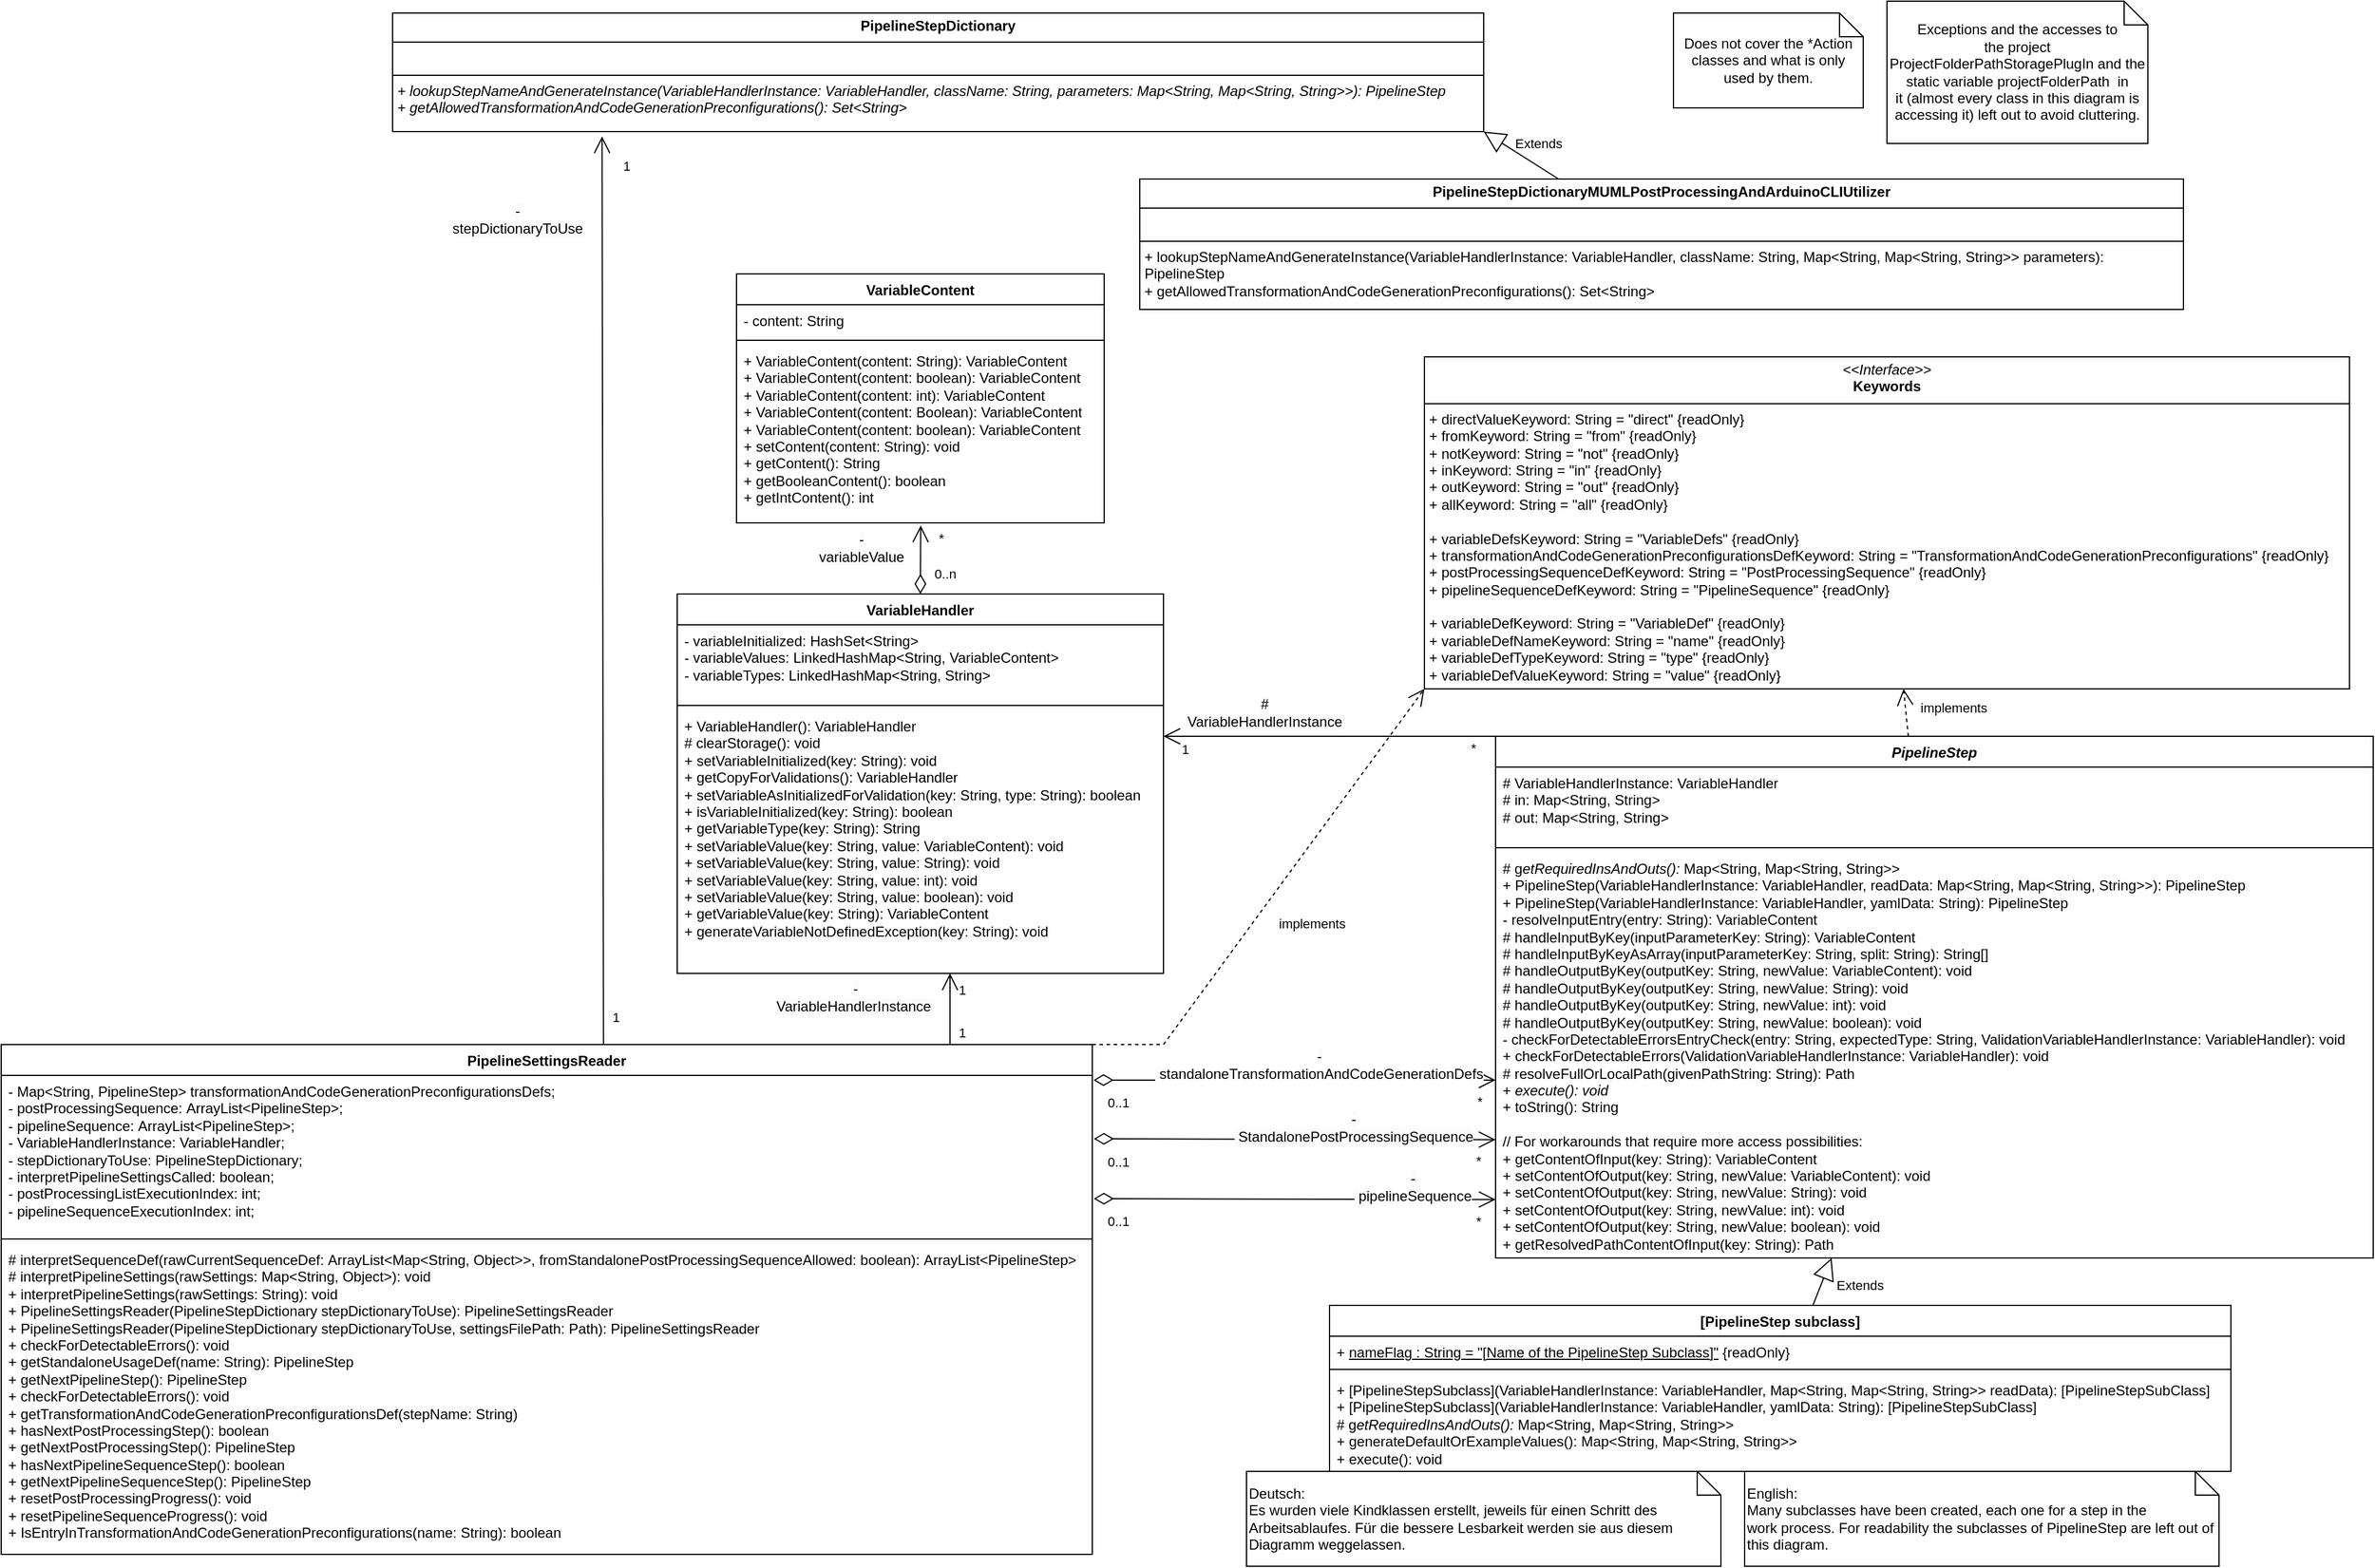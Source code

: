<mxfile version="24.2.5" type="device">
  <diagram name="Page-1" id="c4acf3e9-155e-7222-9cf6-157b1a14988f">
    <mxGraphModel dx="3002" dy="1874" grid="1" gridSize="10" guides="1" tooltips="1" connect="1" arrows="1" fold="1" page="1" pageScale="1" pageWidth="850" pageHeight="1100" background="none" math="0" shadow="0">
      <root>
        <mxCell id="0" />
        <mxCell id="1" parent="0" />
        <mxCell id="fb7qDsoBfBqJsrEPXAHY-100" value="Does not cover the *Action classes and what is only used by them." style="shape=note;size=20;whiteSpace=wrap;html=1;" parent="1" vertex="1">
          <mxGeometry x="550" y="-610" width="160" height="80" as="geometry" />
        </mxCell>
        <mxCell id="ZR7kzj_-uZc7aep37ibn-1" value="Exceptions and the accesses&amp;nbsp;&lt;span style=&quot;background-color: initial;&quot;&gt;to&lt;/span&gt;&lt;div&gt;&lt;span style=&quot;background-color: initial;&quot;&gt;the project&lt;/span&gt;&lt;div&gt;ProjectFolderPathStoragePlugIn and the static variable projectFolderPath&amp;nbsp; in it&amp;nbsp;&lt;span style=&quot;background-color: initial;&quot;&gt;(almost every class in this diagram is accessing it)&lt;/span&gt;&lt;span style=&quot;background-color: initial;&quot;&gt;&amp;nbsp;left out&amp;nbsp;&lt;/span&gt;&lt;span style=&quot;background-color: initial;&quot;&gt;to avoid cluttering.&lt;/span&gt;&lt;/div&gt;&lt;/div&gt;" style="shape=note;size=20;whiteSpace=wrap;html=1;" parent="1" vertex="1">
          <mxGeometry x="730" y="-620" width="220" height="120" as="geometry" />
        </mxCell>
        <mxCell id="uLxtDjWklTKI-q3hw-Dd-1" value="&lt;p style=&quot;margin:0px;margin-top:4px;text-align:center;&quot;&gt;&lt;i&gt;&amp;lt;&amp;lt;Interface&amp;gt;&amp;gt;&lt;/i&gt;&lt;br&gt;&lt;b&gt;Keywords&lt;/b&gt;&lt;br&gt;&lt;/p&gt;&lt;hr size=&quot;1&quot; style=&quot;border-style:solid;&quot;&gt;&lt;p style=&quot;margin:0px;margin-left:4px;&quot;&gt;&lt;span style=&quot;background-color: initial;&quot;&gt;+&amp;nbsp;&lt;/span&gt;&lt;span style=&quot;background-color: initial;&quot;&gt;directValueKeyword: String = &quot;direct&quot; {readOnly}&lt;/span&gt;&lt;/p&gt;&lt;p style=&quot;margin:0px;margin-left:4px;&quot;&gt;&lt;span style=&quot;background-color: initial;&quot;&gt;+ fromKeyword&lt;/span&gt;&lt;span style=&quot;background-color: initial;&quot;&gt;: String&lt;/span&gt;&lt;span style=&quot;background-color: initial;&quot;&gt;&amp;nbsp;= &quot;from&quot;&lt;/span&gt;&lt;span style=&quot;background-color: initial;&quot;&gt;&amp;nbsp;&lt;/span&gt;&lt;span style=&quot;background-color: initial;&quot;&gt;{readOnly}&lt;/span&gt;&lt;/p&gt;&lt;p style=&quot;margin:0px;margin-left:4px;&quot;&gt;&lt;span style=&quot;background-color: initial;&quot;&gt;+&amp;nbsp;&lt;/span&gt;&lt;span style=&quot;white-space: normal;&quot;&gt;notKeyword&lt;/span&gt;&lt;span style=&quot;background-color: initial;&quot;&gt;: String&lt;/span&gt;&lt;span style=&quot;background-color: initial;&quot;&gt;&amp;nbsp;= &quot;not&quot;&lt;/span&gt;&lt;span style=&quot;background-color: initial;&quot;&gt;&amp;nbsp;&lt;/span&gt;&lt;span style=&quot;background-color: initial;&quot;&gt;{readOnly}&lt;/span&gt;&lt;/p&gt;&lt;p style=&quot;margin:0px;margin-left:4px;&quot;&gt;&lt;span style=&quot;background-color: initial;&quot;&gt;+&lt;/span&gt;&lt;span style=&quot;background-color: initial;&quot;&gt;&amp;nbsp;&lt;/span&gt;&lt;span style=&quot;white-space: normal;&quot;&gt;inKeyword&lt;/span&gt;&lt;span style=&quot;background-color: initial;&quot;&gt;: String&lt;/span&gt;&lt;span style=&quot;background-color: initial;&quot;&gt;&amp;nbsp;= &quot;in&quot;&lt;/span&gt;&lt;span style=&quot;background-color: initial;&quot;&gt;&amp;nbsp;&lt;/span&gt;&lt;span style=&quot;background-color: initial;&quot;&gt;{readOnly}&lt;/span&gt;&lt;/p&gt;&lt;p style=&quot;margin:0px;margin-left:4px;&quot;&gt;&lt;span style=&quot;background-color: initial;&quot;&gt;+&lt;/span&gt;&lt;span style=&quot;background-color: initial;&quot;&gt;&amp;nbsp;&lt;/span&gt;&lt;span style=&quot;white-space: normal;&quot;&gt;outKeyword&lt;/span&gt;&lt;span style=&quot;background-color: initial;&quot;&gt;: String&lt;/span&gt;&lt;span style=&quot;background-color: initial;&quot;&gt;&amp;nbsp;= &quot;out&quot;&lt;/span&gt;&lt;span style=&quot;background-color: initial;&quot;&gt;&amp;nbsp;&lt;/span&gt;&lt;span style=&quot;background-color: initial;&quot;&gt;{readOnly}&lt;/span&gt;&lt;/p&gt;&lt;p style=&quot;margin:0px;margin-left:4px;&quot;&gt;&lt;span style=&quot;background-color: initial;&quot;&gt;+&lt;/span&gt;&lt;span style=&quot;background-color: initial;&quot;&gt;&amp;nbsp;all&lt;/span&gt;&lt;span style=&quot;background-color: initial;&quot;&gt;Keyword&lt;/span&gt;&lt;span style=&quot;background-color: initial;&quot;&gt;: String&lt;/span&gt;&lt;span style=&quot;background-color: initial;&quot;&gt;&amp;nbsp;= &quot;all&quot;&lt;/span&gt;&lt;span style=&quot;background-color: initial;&quot;&gt;&amp;nbsp;&lt;/span&gt;&lt;span style=&quot;background-color: initial;&quot;&gt;{readOnly}&lt;/span&gt;&lt;/p&gt;&lt;p style=&quot;margin:0px;margin-left:4px;&quot;&gt;&lt;span style=&quot;background-color: initial;&quot;&gt;&lt;br&gt;&lt;/span&gt;&lt;/p&gt;&lt;p style=&quot;margin:0px;margin-left:4px;&quot;&gt;&lt;span style=&quot;background-color: initial;&quot;&gt;+&lt;/span&gt;&lt;span style=&quot;background-color: initial;&quot;&gt;&amp;nbsp;&lt;/span&gt;&lt;span style=&quot;white-space: normal;&quot;&gt;variableDefsKeyword&lt;/span&gt;&lt;span style=&quot;background-color: initial;&quot;&gt;: String&lt;/span&gt;&lt;span style=&quot;background-color: initial;&quot;&gt;&amp;nbsp;= &quot;VariableDefs&quot;&lt;/span&gt;&lt;span style=&quot;background-color: initial;&quot;&gt;&amp;nbsp;&lt;/span&gt;&lt;span style=&quot;background-color: initial;&quot;&gt;{readOnly}&lt;/span&gt;&lt;/p&gt;&lt;p style=&quot;margin:0px;margin-left:4px;&quot;&gt;&lt;span style=&quot;background-color: initial;&quot;&gt;+&lt;/span&gt;&lt;span style=&quot;background-color: initial;&quot;&gt;&amp;nbsp;&lt;/span&gt;&lt;span style=&quot;background-color: initial;&quot;&gt;transformationAndCodeGenerationPreconfigurationsDefKeyword: String = &quot;TransformationAndCodeGenerationPreconfigurations&quot;&amp;nbsp;&lt;/span&gt;&lt;span style=&quot;background-color: initial;&quot;&gt;{readOnly}&lt;/span&gt;&lt;/p&gt;&lt;p style=&quot;margin:0px;margin-left:4px;&quot;&gt;&lt;span style=&quot;background-color: initial;&quot;&gt;+&amp;nbsp;&lt;/span&gt;&lt;span style=&quot;background-color: initial;&quot;&gt;postProcessingSequenceDefKeyword&lt;/span&gt;&lt;span style=&quot;background-color: initial;&quot;&gt;: String&lt;/span&gt;&lt;span style=&quot;background-color: initial;&quot;&gt;&amp;nbsp;= &quot;PostProcessingSequence&quot; {readOnly}&lt;/span&gt;&lt;/p&gt;&lt;p style=&quot;margin:0px;margin-left:4px;&quot;&gt;&lt;span style=&quot;background-color: initial;&quot;&gt;+&lt;/span&gt;&lt;span style=&quot;background-color: initial;&quot;&gt;&amp;nbsp;&lt;/span&gt;&lt;span style=&quot;white-space: normal;&quot;&gt;pipelineSequenceDefKeyword&lt;/span&gt;&lt;span style=&quot;background-color: initial;&quot;&gt;: String&lt;/span&gt;&lt;span style=&quot;background-color: initial;&quot;&gt;&amp;nbsp;= &quot;PipelineSequence&quot;&lt;/span&gt;&lt;span style=&quot;background-color: initial;&quot;&gt;&amp;nbsp;&lt;/span&gt;&lt;span style=&quot;background-color: initial;&quot;&gt;{readOnly}&lt;/span&gt;&lt;/p&gt;&lt;p style=&quot;margin:0px;margin-left:4px;&quot;&gt;&lt;span style=&quot;background-color: initial;&quot;&gt;&lt;br&gt;&lt;/span&gt;&lt;/p&gt;&lt;p style=&quot;margin:0px;margin-left:4px;&quot;&gt;&lt;span style=&quot;background-color: initial;&quot;&gt;+&lt;/span&gt;&lt;span style=&quot;background-color: initial;&quot;&gt;&amp;nbsp;&lt;/span&gt;variableDefKeyword&lt;span style=&quot;background-color: initial;&quot;&gt;: String&lt;/span&gt;&lt;span style=&quot;background-color: initial;&quot;&gt;&amp;nbsp;= &quot;VariableDef&quot;&lt;/span&gt;&lt;span style=&quot;background-color: initial;&quot;&gt;&amp;nbsp;&lt;/span&gt;&lt;span style=&quot;background-color: initial;&quot;&gt;{readOnly}&lt;/span&gt;&lt;/p&gt;&lt;p style=&quot;margin:0px;margin-left:4px;&quot;&gt;&lt;span style=&quot;background-color: initial;&quot;&gt;+&lt;/span&gt;&lt;span style=&quot;background-color: initial;&quot;&gt;&amp;nbsp;&lt;/span&gt;&lt;span style=&quot;white-space: normal;&quot;&gt;variableDefNameKeyword&lt;/span&gt;&lt;span style=&quot;background-color: initial;&quot;&gt;: String&lt;/span&gt;&lt;span style=&quot;background-color: initial;&quot;&gt;&amp;nbsp;= &quot;name&quot;&lt;/span&gt;&lt;span style=&quot;background-color: initial;&quot;&gt;&amp;nbsp;&lt;/span&gt;&lt;span style=&quot;background-color: initial;&quot;&gt;{readOnly}&lt;/span&gt;&lt;/p&gt;&lt;p style=&quot;margin:0px;margin-left:4px;&quot;&gt;&lt;span style=&quot;background-color: initial;&quot;&gt;+&lt;/span&gt;&lt;span style=&quot;background-color: initial;&quot;&gt;&amp;nbsp;&lt;/span&gt;&lt;span style=&quot;white-space: normal;&quot;&gt;variableDefTypeKeyword&lt;/span&gt;&lt;span style=&quot;background-color: initial;&quot;&gt;: String&lt;/span&gt;&lt;span style=&quot;background-color: initial;&quot;&gt;&amp;nbsp;= &quot;type&quot;&lt;/span&gt;&lt;span style=&quot;background-color: initial;&quot;&gt;&amp;nbsp;&lt;/span&gt;&lt;span style=&quot;background-color: initial;&quot;&gt;{readOnly}&lt;/span&gt;&lt;/p&gt;&lt;p style=&quot;margin:0px;margin-left:4px;&quot;&gt;&lt;span style=&quot;background-color: initial;&quot;&gt;&lt;/span&gt;&lt;/p&gt;&lt;p style=&quot;margin:0px;margin-left:4px;&quot;&gt;&lt;span style=&quot;background-color: initial;&quot;&gt;+&lt;/span&gt;&lt;span style=&quot;background-color: initial;&quot;&gt;&amp;nbsp;&lt;/span&gt;&lt;span style=&quot;white-space: normal;&quot;&gt;variableDefValueKeyword&lt;/span&gt;&lt;span style=&quot;background-color: initial;&quot;&gt;: String&lt;/span&gt;&lt;span style=&quot;background-color: initial;&quot;&gt;&amp;nbsp;= &quot;value&quot;&lt;/span&gt;&lt;span style=&quot;background-color: initial;&quot;&gt;&amp;nbsp;&lt;/span&gt;&lt;span style=&quot;background-color: initial;&quot;&gt;{readOnly}&lt;/span&gt;&lt;/p&gt;" style="verticalAlign=top;align=left;overflow=fill;html=1;whiteSpace=wrap;" parent="1" vertex="1">
          <mxGeometry x="340" y="-320" width="780" height="280" as="geometry" />
        </mxCell>
        <mxCell id="uLxtDjWklTKI-q3hw-Dd-2" value="&lt;p style=&quot;margin:0px;margin-top:4px;text-align:center;&quot;&gt;&lt;b&gt;PipelineStepDictionary&lt;/b&gt;&lt;br&gt;&lt;/p&gt;&lt;hr size=&quot;1&quot; style=&quot;border-style:solid;&quot;&gt;&lt;p style=&quot;margin:0px;margin-left:4px;&quot;&gt;&lt;br&gt;&lt;/p&gt;&lt;hr size=&quot;1&quot; style=&quot;border-style:solid;&quot;&gt;&lt;p style=&quot;margin:0px;margin-left:4px;&quot;&gt;&lt;i&gt;+&amp;nbsp;&lt;span style=&quot;background-color: initial;&quot;&gt;lookupStepNameAndGenerateInstance(VariableHandlerInstance:&amp;nbsp;&lt;/span&gt;&lt;/i&gt;&lt;i style=&quot;background-color: initial;&quot;&gt;VariableHandler&lt;/i&gt;&lt;i style=&quot;background-color: initial;&quot;&gt;&lt;span style=&quot;background-color: initial;&quot;&gt;, className: String,&amp;nbsp;&lt;/span&gt;&lt;/i&gt;&lt;i style=&quot;background-color: initial;&quot;&gt;parameters:&amp;nbsp;&lt;/i&gt;&lt;i style=&quot;background-color: initial;&quot;&gt;&lt;span style=&quot;background-color: initial;&quot;&gt;Map&amp;lt;String, Map&amp;lt;String, String&amp;gt;&amp;gt;): PipelineStep&lt;/span&gt;&lt;/i&gt;&lt;/p&gt;&lt;p style=&quot;margin:0px;margin-left:4px;&quot;&gt;&lt;i&gt;&lt;span style=&quot;background-color: initial;&quot;&gt;+&amp;nbsp;&lt;/span&gt;&lt;/i&gt;&lt;span style=&quot;background-color: initial;&quot;&gt;&lt;i&gt;getAllowedTransformationAndCodeGenerationPreconfigurations(): Set&amp;lt;String&amp;gt;&lt;/i&gt;&lt;/span&gt;&lt;/p&gt;" style="verticalAlign=top;align=left;overflow=fill;html=1;whiteSpace=wrap;" parent="1" vertex="1">
          <mxGeometry x="-530" y="-610" width="920" height="100" as="geometry" />
        </mxCell>
        <mxCell id="uLxtDjWklTKI-q3hw-Dd-3" value="&lt;i&gt;PipelineStep&lt;/i&gt;" style="swimlane;fontStyle=1;align=center;verticalAlign=top;childLayout=stackLayout;horizontal=1;startSize=26;horizontalStack=0;resizeParent=1;resizeParentMax=0;resizeLast=0;collapsible=1;marginBottom=0;whiteSpace=wrap;html=1;" parent="1" vertex="1">
          <mxGeometry x="400" width="740" height="440" as="geometry" />
        </mxCell>
        <mxCell id="uLxtDjWklTKI-q3hw-Dd-4" value="&lt;div&gt;&lt;span style=&quot;background-color: initial;&quot;&gt;#&amp;nbsp;&lt;/span&gt;&lt;span style=&quot;background-color: initial;&quot;&gt;VariableHandlerInstance:&amp;nbsp;&lt;/span&gt;&lt;span style=&quot;background-color: initial;&quot;&gt;VariableHandler&lt;/span&gt;&lt;/div&gt;&lt;div&gt;&lt;span style=&quot;background-color: initial;&quot;&gt;# in: Map&amp;lt;String, String&amp;gt;&lt;/span&gt;&lt;br&gt;&lt;/div&gt;&lt;div&gt;&lt;span style=&quot;white-space: normal;&quot;&gt;# out: Map&amp;lt;String, String&amp;gt;&lt;/span&gt;&lt;/div&gt;" style="text;strokeColor=none;fillColor=none;align=left;verticalAlign=top;spacingLeft=4;spacingRight=4;overflow=hidden;rotatable=0;points=[[0,0.5],[1,0.5]];portConstraint=eastwest;whiteSpace=wrap;html=1;" parent="uLxtDjWklTKI-q3hw-Dd-3" vertex="1">
          <mxGeometry y="26" width="740" height="64" as="geometry" />
        </mxCell>
        <mxCell id="uLxtDjWklTKI-q3hw-Dd-5" value="" style="line;strokeWidth=1;fillColor=none;align=left;verticalAlign=middle;spacingTop=-1;spacingLeft=3;spacingRight=3;rotatable=0;labelPosition=right;points=[];portConstraint=eastwest;strokeColor=inherit;" parent="uLxtDjWklTKI-q3hw-Dd-3" vertex="1">
          <mxGeometry y="90" width="740" height="8" as="geometry" />
        </mxCell>
        <mxCell id="uLxtDjWklTKI-q3hw-Dd-6" value="# g&lt;i&gt;etRequiredInsAndOuts(): &lt;/i&gt;&lt;span style=&quot;background-color: initial;&quot;&gt;Map&amp;lt;String,&amp;nbsp;&lt;/span&gt;Map&amp;lt;String,&amp;nbsp;&lt;span style=&quot;background-color: initial;&quot;&gt;String&amp;gt;&amp;gt;&lt;/span&gt;&lt;div&gt;+&amp;nbsp;&lt;span style=&quot;background-color: initial;&quot;&gt;PipelineStep(VariableHandlerInstance:&amp;nbsp;&lt;/span&gt;&lt;span style=&quot;background-color: initial;&quot;&gt;VariableHandler&lt;/span&gt;&lt;span style=&quot;background-color: initial;&quot;&gt;, readData: Map&amp;lt;String, Map&amp;lt;String, String&amp;gt;&amp;gt;):&amp;nbsp;&lt;/span&gt;&lt;span style=&quot;background-color: initial;&quot;&gt;PipelineStep&lt;/span&gt;&lt;/div&gt;&lt;div&gt;+&amp;nbsp;&lt;span style=&quot;background-color: initial;&quot;&gt;PipelineStep(&lt;/span&gt;&lt;span style=&quot;background-color: initial;&quot;&gt;VariableHandlerInstance:&amp;nbsp;&lt;/span&gt;&lt;span style=&quot;background-color: initial;&quot;&gt;VariableHandler&lt;/span&gt;&lt;span style=&quot;background-color: initial;&quot;&gt;, yamlData: String):&amp;nbsp;&lt;/span&gt;&lt;span style=&quot;background-color: initial;&quot;&gt;PipelineStep&lt;/span&gt;&lt;span style=&quot;background-color: initial;&quot;&gt;&lt;i&gt;&lt;br&gt;&lt;/i&gt;&lt;/span&gt;&lt;/div&gt;&lt;div&gt;&lt;span style=&quot;background-color: initial;&quot;&gt;-&amp;nbsp;&lt;/span&gt;&lt;span style=&quot;background-color: initial;&quot;&gt;resolveInputEntry(entry: String):&amp;nbsp;&lt;/span&gt;&lt;span style=&quot;background-color: initial;&quot;&gt;VariableContent&lt;/span&gt;&lt;/div&gt;&lt;div&gt;&lt;span style=&quot;background-color: initial;&quot;&gt;#&amp;nbsp;&lt;/span&gt;&lt;span style=&quot;background-color: initial;&quot;&gt;handleInputByKey(inputParameterKey: String):&amp;nbsp;&lt;/span&gt;&lt;span style=&quot;background-color: initial;&quot;&gt;VariableContent&lt;/span&gt;&lt;span style=&quot;background-color: initial;&quot;&gt;&lt;br&gt;&lt;/span&gt;&lt;/div&gt;&lt;span style=&quot;background-color: initial;&quot;&gt;#&amp;nbsp;&lt;/span&gt;&lt;span style=&quot;background-color: initial;&quot;&gt;handleInputByKeyAsArray(inputParameterKey: String, split: String):&amp;nbsp;&lt;/span&gt;&lt;span style=&quot;background-color: initial;&quot;&gt;String[]&lt;/span&gt;&lt;div&gt;&lt;span style=&quot;background-color: initial;&quot;&gt;#&amp;nbsp;&lt;/span&gt;&lt;span style=&quot;background-color: initial;&quot;&gt;handleOutputByKey(outputKey: String, newValue: VariableContent): void&lt;/span&gt;&lt;/div&gt;&lt;div&gt;&lt;span style=&quot;background-color: initial;&quot;&gt;#&amp;nbsp;&lt;/span&gt;&lt;span style=&quot;background-color: initial;&quot;&gt;handleOutputByKey(outputKey: String, newValue: String)&lt;/span&gt;&lt;span style=&quot;background-color: initial;&quot;&gt;: void&lt;/span&gt;&lt;/div&gt;&lt;div&gt;&lt;span style=&quot;background-color: initial;&quot;&gt;#&amp;nbsp;&lt;/span&gt;&lt;span style=&quot;background-color: initial;&quot;&gt;handleOutputByKey(outputKey: String, newValue: int)&lt;/span&gt;&lt;span style=&quot;background-color: initial;&quot;&gt;: void&lt;/span&gt;&lt;/div&gt;&lt;div&gt;&lt;span style=&quot;background-color: initial;&quot;&gt;#&amp;nbsp;&lt;/span&gt;&lt;span style=&quot;background-color: initial;&quot;&gt;handleOutputByKey(outputKey: String, newValue: boolean)&lt;/span&gt;&lt;span style=&quot;background-color: initial;&quot;&gt;: void&lt;/span&gt;&lt;/div&gt;&lt;div&gt;&lt;span style=&quot;background-color: initial;&quot;&gt;-&amp;nbsp;&lt;/span&gt;&lt;span style=&quot;background-color: initial;&quot;&gt;checkForDetectableErrorsEntryCheck(entry: String&lt;/span&gt;&lt;span style=&quot;background-color: initial;&quot;&gt;, expectedType&lt;/span&gt;&lt;span style=&quot;background-color: initial;&quot;&gt;: String&lt;/span&gt;&lt;span style=&quot;background-color: initial;&quot;&gt;,&amp;nbsp;&lt;/span&gt;&lt;span style=&quot;background-color: initial;&quot;&gt;ValidationVariableHandlerInstance:&amp;nbsp;&lt;/span&gt;&lt;span style=&quot;background-color: initial;&quot;&gt;VariableHandler&lt;/span&gt;&lt;span style=&quot;background-color: initial;&quot;&gt;): void&lt;/span&gt;&lt;/div&gt;&lt;div&gt;&lt;span style=&quot;background-color: initial;&quot;&gt;+&amp;nbsp;&lt;/span&gt;&lt;span style=&quot;background-color: initial;&quot;&gt;checkForDetectableErrors(&lt;/span&gt;&lt;span style=&quot;background-color: initial;&quot;&gt;ValidationVariableHandlerInstance:&amp;nbsp;&lt;/span&gt;&lt;span style=&quot;background-color: initial;&quot;&gt;VariableHandler&lt;/span&gt;&lt;span style=&quot;background-color: initial;&quot;&gt;): void&lt;/span&gt;&lt;/div&gt;&lt;div&gt;&lt;span style=&quot;background-color: initial;&quot;&gt;#&amp;nbsp;&lt;/span&gt;&lt;span style=&quot;background-color: initial;&quot;&gt;resolveFullOrLocalPath(givenPathString: String): Path&lt;/span&gt;&lt;/div&gt;&lt;div&gt;&lt;span style=&quot;background-color: initial;&quot;&gt;+&amp;nbsp;&lt;/span&gt;&lt;span style=&quot;background-color: initial;&quot;&gt;&lt;i&gt;execute(): void&lt;/i&gt;&lt;/span&gt;&lt;/div&gt;&lt;div&gt;&lt;span style=&quot;background-color: initial;&quot;&gt;+ toString(): String&lt;/span&gt;&lt;/div&gt;&lt;div&gt;&lt;span style=&quot;background-color: initial;&quot;&gt;&lt;br&gt;&lt;/span&gt;&lt;/div&gt;&lt;div&gt;&lt;span style=&quot;background-color: initial;&quot;&gt;// For workarounds that require more access possibilities:&lt;br&gt;&lt;/span&gt;&lt;/div&gt;&lt;div&gt;&lt;span style=&quot;background-color: initial;&quot;&gt;+&amp;nbsp;&lt;/span&gt;&lt;span style=&quot;background-color: initial;&quot;&gt;getContentOfInput(key: String):&amp;nbsp;&lt;/span&gt;&lt;span style=&quot;background-color: initial;&quot;&gt;VariableContent&lt;/span&gt;&lt;/div&gt;&lt;div&gt;&lt;span style=&quot;background-color: initial;&quot;&gt;+&amp;nbsp;&lt;/span&gt;&lt;span style=&quot;background-color: initial;&quot;&gt;setContentOfOutput(key: String, newValue: VariableContent)&lt;/span&gt;&lt;span style=&quot;background-color: initial;&quot;&gt;: void&lt;/span&gt;&lt;/div&gt;&lt;div&gt;&lt;span style=&quot;background-color: initial;&quot;&gt;+&amp;nbsp;&lt;/span&gt;&lt;span style=&quot;background-color: initial;&quot;&gt;setContentOfOutput(key: String, newValue: String)&lt;/span&gt;&lt;span style=&quot;background-color: initial;&quot;&gt;: void&lt;/span&gt;&lt;/div&gt;&lt;div&gt;&lt;span style=&quot;background-color: initial;&quot;&gt;+&amp;nbsp;&lt;/span&gt;&lt;span style=&quot;background-color: initial;&quot;&gt;setContentOfOutput(key: String, newValue: int)&lt;/span&gt;&lt;span style=&quot;background-color: initial;&quot;&gt;: void&lt;/span&gt;&lt;/div&gt;&lt;div&gt;&lt;span style=&quot;background-color: initial;&quot;&gt;+&amp;nbsp;&lt;/span&gt;&lt;span style=&quot;background-color: initial;&quot;&gt;setContentOfOutput(key: String, newValue: boolean): void&lt;/span&gt;&lt;/div&gt;&lt;div&gt;&lt;span style=&quot;background-color: initial;&quot;&gt;+&amp;nbsp;&lt;/span&gt;&lt;span style=&quot;background-color: initial;&quot;&gt;getResolvedPathContentOfInput(key: String): Path&lt;/span&gt;&lt;/div&gt;" style="text;strokeColor=none;fillColor=none;align=left;verticalAlign=top;spacingLeft=4;spacingRight=4;overflow=hidden;rotatable=0;points=[[0,0.5],[1,0.5]];portConstraint=eastwest;whiteSpace=wrap;html=1;" parent="uLxtDjWklTKI-q3hw-Dd-3" vertex="1">
          <mxGeometry y="98" width="740" height="342" as="geometry" />
        </mxCell>
        <mxCell id="uLxtDjWklTKI-q3hw-Dd-8" value="implements" style="endArrow=open;endSize=12;dashed=1;html=1;rounded=0;" parent="1" source="uLxtDjWklTKI-q3hw-Dd-3" target="uLxtDjWklTKI-q3hw-Dd-1" edge="1">
          <mxGeometry y="-40" width="160" relative="1" as="geometry">
            <mxPoint x="1370" y="-70" as="sourcePoint" />
            <mxPoint x="1530" y="-70" as="targetPoint" />
            <mxPoint as="offset" />
          </mxGeometry>
        </mxCell>
        <mxCell id="P9FuWWec83mATxmhUHeq-1" value="[PipelineStep subclass]" style="swimlane;fontStyle=1;align=center;verticalAlign=top;childLayout=stackLayout;horizontal=1;startSize=26;horizontalStack=0;resizeParent=1;resizeParentMax=0;resizeLast=0;collapsible=1;marginBottom=0;whiteSpace=wrap;html=1;" parent="1" vertex="1">
          <mxGeometry x="260" y="480" width="760" height="140" as="geometry" />
        </mxCell>
        <mxCell id="P9FuWWec83mATxmhUHeq-2" value="+&amp;nbsp;&lt;u&gt;nameFlag : String = &quot;[Name of the PipelineStep Subclass]&quot;&lt;/u&gt; {readOnly}&lt;div&gt;&lt;div&gt;&lt;br&gt;&lt;/div&gt;&lt;div&gt;&lt;br&gt;&lt;/div&gt;&lt;/div&gt;" style="text;strokeColor=none;fillColor=none;align=left;verticalAlign=top;spacingLeft=4;spacingRight=4;overflow=hidden;rotatable=0;points=[[0,0.5],[1,0.5]];portConstraint=eastwest;whiteSpace=wrap;html=1;" parent="P9FuWWec83mATxmhUHeq-1" vertex="1">
          <mxGeometry y="26" width="760" height="24" as="geometry" />
        </mxCell>
        <mxCell id="P9FuWWec83mATxmhUHeq-3" value="" style="line;strokeWidth=1;fillColor=none;align=left;verticalAlign=middle;spacingTop=-1;spacingLeft=3;spacingRight=3;rotatable=0;labelPosition=right;points=[];portConstraint=eastwest;strokeColor=inherit;" parent="P9FuWWec83mATxmhUHeq-1" vertex="1">
          <mxGeometry y="50" width="760" height="8" as="geometry" />
        </mxCell>
        <mxCell id="P9FuWWec83mATxmhUHeq-4" value="+ [PipelineStepSubclass](VariableHandlerInstance: VariableHandler, Map&amp;lt;String, Map&amp;lt;String, String&amp;gt;&amp;gt; readData): [PipelineStepSubClass]&lt;div&gt;+ [PipelineStepSubclass](&lt;span style=&quot;background-color: initial;&quot;&gt;VariableHandlerInstance:&amp;nbsp;&lt;/span&gt;&lt;span style=&quot;background-color: initial;&quot;&gt;VariableHandler, yamlData: String):&amp;nbsp;&lt;/span&gt;&lt;span style=&quot;background-color: initial;&quot;&gt;[PipelineStepSubClass]&lt;/span&gt;&lt;/div&gt;&lt;div&gt;# g&lt;i&gt;etRequiredInsAndOuts():&amp;nbsp;&lt;/i&gt;&lt;span style=&quot;background-color: initial;&quot;&gt;Map&amp;lt;String,&amp;nbsp;&lt;/span&gt;Map&amp;lt;String,&amp;nbsp;&lt;span style=&quot;background-color: initial;&quot;&gt;String&amp;gt;&amp;gt;&lt;/span&gt;&lt;/div&gt;&lt;div&gt;+ generateDefaultOrExampleValues():&amp;nbsp;Map&amp;lt;String, Map&amp;lt;String, String&amp;gt;&amp;gt;&lt;/div&gt;&lt;div&gt;+ execute(): void&lt;/div&gt;" style="text;strokeColor=none;fillColor=none;align=left;verticalAlign=top;spacingLeft=4;spacingRight=4;overflow=hidden;rotatable=0;points=[[0,0.5],[1,0.5]];portConstraint=eastwest;whiteSpace=wrap;html=1;" parent="P9FuWWec83mATxmhUHeq-1" vertex="1">
          <mxGeometry y="58" width="760" height="82" as="geometry" />
        </mxCell>
        <mxCell id="P9FuWWec83mATxmhUHeq-6" value="Extends" style="endArrow=block;endSize=16;endFill=0;html=1;rounded=0;" parent="1" source="P9FuWWec83mATxmhUHeq-1" target="uLxtDjWklTKI-q3hw-Dd-3" edge="1">
          <mxGeometry x="0.384" y="-31" width="160" relative="1" as="geometry">
            <mxPoint x="610" y="520" as="sourcePoint" />
            <mxPoint x="770" y="520" as="targetPoint" />
            <mxPoint as="offset" />
          </mxGeometry>
        </mxCell>
        <mxCell id="P9FuWWec83mATxmhUHeq-7" value="English:&lt;div&gt;Many subclasses have been created,&amp;nbsp;&lt;span style=&quot;background-color: initial;&quot;&gt;each one for a step in the&lt;/span&gt;&lt;div&gt;&lt;span style=&quot;background-color: initial;&quot;&gt;work process. For readability the subclasses of PipelineStep are left out of this diagram.&lt;/span&gt;&lt;/div&gt;&lt;/div&gt;" style="shape=note;size=20;whiteSpace=wrap;html=1;align=left;" parent="1" vertex="1">
          <mxGeometry x="610" y="620" width="400" height="80" as="geometry" />
        </mxCell>
        <mxCell id="P9FuWWec83mATxmhUHeq-25" value="&lt;p style=&quot;margin:0px;margin-top:4px;text-align:center;&quot;&gt;&lt;b&gt;PipelineStepDictionaryMUMLPostProcessingAndArduinoCLIUtilizer&lt;/b&gt;&lt;br&gt;&lt;/p&gt;&lt;hr size=&quot;1&quot; style=&quot;border-style:solid;&quot;&gt;&lt;p style=&quot;margin:0px;margin-left:4px;&quot;&gt;&lt;br&gt;&lt;/p&gt;&lt;hr size=&quot;1&quot; style=&quot;border-style:solid;&quot;&gt;&lt;p style=&quot;margin:0px;margin-left:4px;&quot;&gt;+&amp;nbsp;&lt;span style=&quot;background-color: initial;&quot;&gt;lookupStepNameAndGenerateInstance(VariableHandlerInstance:&amp;nbsp;&lt;/span&gt;&lt;span style=&quot;background-color: initial;&quot;&gt;VariableHandler&lt;/span&gt;&lt;span style=&quot;background-color: initial;&quot;&gt;, className: String, Map&amp;lt;String, Map&amp;lt;String, String&amp;gt;&amp;gt; parameters): PipelineStep&lt;/span&gt;&lt;/p&gt;&lt;p style=&quot;margin:0px;margin-left:4px;&quot;&gt;+&amp;nbsp;&lt;span style=&quot;background-color: initial;&quot;&gt;getAllowedTransformationAndCodeGenerationPreconfigurations(): Set&amp;lt;String&amp;gt;&lt;/span&gt;&lt;span style=&quot;background-color: initial;&quot;&gt;&lt;br&gt;&lt;/span&gt;&lt;/p&gt;" style="verticalAlign=top;align=left;overflow=fill;html=1;whiteSpace=wrap;" parent="1" vertex="1">
          <mxGeometry x="100" y="-470" width="880" height="110" as="geometry" />
        </mxCell>
        <mxCell id="P9FuWWec83mATxmhUHeq-26" value="Extends" style="endArrow=block;endSize=16;endFill=0;html=1;rounded=0;entryX=1;entryY=1;entryDx=0;entryDy=0;" parent="1" source="P9FuWWec83mATxmhUHeq-25" target="uLxtDjWklTKI-q3hw-Dd-2" edge="1">
          <mxGeometry x="-0.194" y="-16" width="160" relative="1" as="geometry">
            <mxPoint x="1320" y="-30" as="sourcePoint" />
            <mxPoint x="1320" y="-70" as="targetPoint" />
            <mxPoint as="offset" />
          </mxGeometry>
        </mxCell>
        <mxCell id="LuJtDev87egbKqZCu1ZT-1" value="VariableHandler" style="swimlane;fontStyle=1;align=center;verticalAlign=top;childLayout=stackLayout;horizontal=1;startSize=26;horizontalStack=0;resizeParent=1;resizeParentMax=0;resizeLast=0;collapsible=1;marginBottom=0;whiteSpace=wrap;html=1;" parent="1" vertex="1">
          <mxGeometry x="-290" y="-120" width="410" height="320" as="geometry" />
        </mxCell>
        <mxCell id="LuJtDev87egbKqZCu1ZT-2" value="-&amp;nbsp;&lt;span style=&quot;background-color: initial;&quot;&gt;variableInitialized:&amp;nbsp;&lt;/span&gt;HashSet&amp;lt;String&amp;gt;&lt;div&gt;&lt;div&gt;-&amp;nbsp;&lt;span style=&quot;background-color: initial;&quot;&gt;variableValues:&amp;nbsp;&lt;/span&gt;&lt;span style=&quot;background-color: initial;&quot;&gt;LinkedHashMap&amp;lt;String, VariableContent&amp;gt;&lt;/span&gt;&lt;/div&gt;&lt;div&gt;&lt;span style=&quot;white-space: normal;&quot;&gt;- variableTypes:&amp;nbsp;&lt;/span&gt;&lt;span style=&quot;background-color: initial;&quot;&gt;LinkedHashMap&amp;lt;String, String&amp;gt;&lt;/span&gt;&lt;/div&gt;&lt;/div&gt;" style="text;strokeColor=none;fillColor=none;align=left;verticalAlign=top;spacingLeft=4;spacingRight=4;overflow=hidden;rotatable=0;points=[[0,0.5],[1,0.5]];portConstraint=eastwest;whiteSpace=wrap;html=1;" parent="LuJtDev87egbKqZCu1ZT-1" vertex="1">
          <mxGeometry y="26" width="410" height="64" as="geometry" />
        </mxCell>
        <mxCell id="LuJtDev87egbKqZCu1ZT-3" value="" style="line;strokeWidth=1;fillColor=none;align=left;verticalAlign=middle;spacingTop=-1;spacingLeft=3;spacingRight=3;rotatable=0;labelPosition=right;points=[];portConstraint=eastwest;strokeColor=inherit;" parent="LuJtDev87egbKqZCu1ZT-1" vertex="1">
          <mxGeometry y="90" width="410" height="8" as="geometry" />
        </mxCell>
        <mxCell id="LuJtDev87egbKqZCu1ZT-4" value="+ VariableHandler():&amp;nbsp;VariableHandler&lt;div&gt;#&amp;nbsp;clearStorage():&amp;nbsp;void&lt;/div&gt;&lt;div&gt;+ setVariableInitialized(key: String): void&lt;/div&gt;&lt;div&gt;+&amp;nbsp;&lt;span style=&quot;background-color: initial;&quot;&gt;getCopyForValidations():&amp;nbsp;&lt;/span&gt;&lt;span style=&quot;background-color: initial;&quot;&gt;VariableHandler&lt;/span&gt;&lt;/div&gt;&lt;div&gt;+ setVariableAsInitializedForValidation(key: String, type: String): boolean&lt;/div&gt;&lt;div&gt;+&amp;nbsp;isVariableInitialized(key: String): boolean&lt;/div&gt;&lt;div&gt;+&amp;nbsp;getVariableType&lt;span style=&quot;background-color: initial;&quot;&gt;(key: String):&lt;/span&gt;&lt;span style=&quot;background-color: initial;&quot;&gt;&amp;nbsp;String&lt;/span&gt;&lt;/div&gt;&lt;div&gt;+&amp;nbsp;setVariableValue(key: String, value: VariableContent)&lt;span style=&quot;background-color: initial;&quot;&gt;: void&lt;/span&gt;&lt;/div&gt;&lt;div&gt;+&amp;nbsp;setVariableValue(key: String, value: String)&lt;span style=&quot;background-color: initial;&quot;&gt;: void&lt;/span&gt;&lt;/div&gt;&lt;div&gt;+&amp;nbsp;setVariableValue(key: String, value: int)&lt;span style=&quot;background-color: initial;&quot;&gt;: void&lt;/span&gt;&lt;/div&gt;&lt;div&gt;+&amp;nbsp;setVariableValue(key: String, value: boolean): void&lt;/div&gt;&lt;div&gt;+&amp;nbsp;getVariableValue(key: String): VariableContent&lt;/div&gt;&lt;div&gt;+&amp;nbsp;generateVariableNotDefinedException(key: String): void&lt;/div&gt;" style="text;strokeColor=none;fillColor=none;align=left;verticalAlign=top;spacingLeft=4;spacingRight=4;overflow=hidden;rotatable=0;points=[[0,0.5],[1,0.5]];portConstraint=eastwest;whiteSpace=wrap;html=1;" parent="LuJtDev87egbKqZCu1ZT-1" vertex="1">
          <mxGeometry y="98" width="410" height="222" as="geometry" />
        </mxCell>
        <mxCell id="LuJtDev87egbKqZCu1ZT-5" value="VariableContent" style="swimlane;fontStyle=1;align=center;verticalAlign=top;childLayout=stackLayout;horizontal=1;startSize=26;horizontalStack=0;resizeParent=1;resizeParentMax=0;resizeLast=0;collapsible=1;marginBottom=0;whiteSpace=wrap;html=1;" parent="1" vertex="1">
          <mxGeometry x="-240" y="-390" width="310" height="210" as="geometry" />
        </mxCell>
        <mxCell id="LuJtDev87egbKqZCu1ZT-6" value="- content: String" style="text;strokeColor=none;fillColor=none;align=left;verticalAlign=top;spacingLeft=4;spacingRight=4;overflow=hidden;rotatable=0;points=[[0,0.5],[1,0.5]];portConstraint=eastwest;whiteSpace=wrap;html=1;" parent="LuJtDev87egbKqZCu1ZT-5" vertex="1">
          <mxGeometry y="26" width="310" height="26" as="geometry" />
        </mxCell>
        <mxCell id="LuJtDev87egbKqZCu1ZT-7" value="" style="line;strokeWidth=1;fillColor=none;align=left;verticalAlign=middle;spacingTop=-1;spacingLeft=3;spacingRight=3;rotatable=0;labelPosition=right;points=[];portConstraint=eastwest;strokeColor=inherit;" parent="LuJtDev87egbKqZCu1ZT-5" vertex="1">
          <mxGeometry y="52" width="310" height="8" as="geometry" />
        </mxCell>
        <mxCell id="LuJtDev87egbKqZCu1ZT-8" value="+ VariableContent(content: String):&amp;nbsp;VariableContent&lt;div&gt;+ VariableContent(content: boolean):&amp;nbsp;VariableContent&lt;br&gt;&lt;/div&gt;&lt;div&gt;+ VariableContent(&lt;span style=&quot;background-color: initial;&quot;&gt;content:&amp;nbsp;&lt;/span&gt;&lt;span style=&quot;background-color: initial;&quot;&gt;int):&amp;nbsp;VariableContent&lt;/span&gt;&lt;/div&gt;&lt;div&gt;+ VariableContent(&lt;span style=&quot;background-color: initial;&quot;&gt;content:&amp;nbsp;&lt;/span&gt;&lt;span style=&quot;background-color: initial;&quot;&gt;Boolean):&amp;nbsp;VariableContent&lt;/span&gt;&lt;/div&gt;+ VariableContent(&lt;span style=&quot;background-color: initial;&quot;&gt;content: b&lt;/span&gt;&lt;span style=&quot;background-color: initial;&quot;&gt;oolean):&amp;nbsp;VariableContent&lt;/span&gt;&lt;div&gt;+ setContent(content: String): void&lt;/div&gt;&lt;div&gt;+ getContent(): String&lt;/div&gt;&lt;div&gt;+ getBooleanContent(): boolean&lt;br&gt;&lt;/div&gt;&lt;div&gt;+ getIntContent(): int&lt;br&gt;&lt;/div&gt;" style="text;strokeColor=none;fillColor=none;align=left;verticalAlign=top;spacingLeft=4;spacingRight=4;overflow=hidden;rotatable=0;points=[[0,0.5],[1,0.5]];portConstraint=eastwest;whiteSpace=wrap;html=1;" parent="LuJtDev87egbKqZCu1ZT-5" vertex="1">
          <mxGeometry y="60" width="310" height="150" as="geometry" />
        </mxCell>
        <mxCell id="LuJtDev87egbKqZCu1ZT-10" value="" style="endArrow=open;endFill=1;endSize=12;html=1;rounded=0;exitX=0;exitY=0;exitDx=0;exitDy=0;verticalAlign=middle;edgeStyle=elbowEdgeStyle;" parent="1" source="uLxtDjWklTKI-q3hw-Dd-3" edge="1">
          <mxGeometry width="160" relative="1" as="geometry">
            <mxPoint x="300" y="50" as="sourcePoint" />
            <mxPoint x="120" as="targetPoint" />
            <Array as="points">
              <mxPoint x="250" y="10" />
            </Array>
          </mxGeometry>
        </mxCell>
        <mxCell id="LuJtDev87egbKqZCu1ZT-11" value="&lt;span style=&quot;font-size: 12px; text-align: left; text-wrap: wrap; background-color: rgb(251, 251, 251);&quot;&gt;# VariableHandlerInstance&lt;/span&gt;" style="edgeLabel;html=1;align=center;verticalAlign=middle;resizable=0;points=[];metaEdit=0;" parent="LuJtDev87egbKqZCu1ZT-10" vertex="1" connectable="0">
          <mxGeometry x="-0.324" y="1" relative="1" as="geometry">
            <mxPoint x="-101" y="-21" as="offset" />
          </mxGeometry>
        </mxCell>
        <mxCell id="e-DFRq8_y_RJbeUeSv9W-1" value="1" style="edgeLabel;html=1;align=center;verticalAlign=middle;resizable=0;points=[];" parent="LuJtDev87egbKqZCu1ZT-10" vertex="1" connectable="0">
          <mxGeometry x="0.777" y="1" relative="1" as="geometry">
            <mxPoint x="-13" y="10" as="offset" />
          </mxGeometry>
        </mxCell>
        <mxCell id="e-DFRq8_y_RJbeUeSv9W-2" value="*" style="edgeLabel;html=1;align=center;verticalAlign=middle;resizable=0;points=[];" parent="LuJtDev87egbKqZCu1ZT-10" vertex="1" connectable="0">
          <mxGeometry x="-0.877" relative="1" as="geometry">
            <mxPoint x="-2" y="10" as="offset" />
          </mxGeometry>
        </mxCell>
        <mxCell id="RJdc7BDFOfBHNQxDKPzy-1" value="PipelineSettingsReader" style="swimlane;fontStyle=1;align=center;verticalAlign=top;childLayout=stackLayout;horizontal=1;startSize=26;horizontalStack=0;resizeParent=1;resizeParentMax=0;resizeLast=0;collapsible=1;marginBottom=0;whiteSpace=wrap;html=1;" parent="1" vertex="1">
          <mxGeometry x="-860" y="260" width="920" height="430" as="geometry" />
        </mxCell>
        <mxCell id="RJdc7BDFOfBHNQxDKPzy-2" value="&lt;div&gt;- Map&amp;lt;String, PipelineStep&amp;gt; transformationAndCodeGenerationPreconfigurationsDefs;&lt;/div&gt;&lt;div&gt;&lt;span style=&quot;white-space: normal;&quot;&gt;- postProcessingSequence:&lt;/span&gt;&lt;span style=&quot;background-color: initial;&quot;&gt;&amp;nbsp;&lt;/span&gt;&lt;span style=&quot;background-color: initial;&quot;&gt;ArrayList&amp;lt;PipelineStep&amp;gt;&lt;/span&gt;&lt;span style=&quot;background-color: initial;&quot;&gt;;&lt;/span&gt;&lt;/div&gt;&lt;div&gt;&lt;span style=&quot;white-space: normal;&quot;&gt;- pipelineSequence:&lt;/span&gt;&lt;span style=&quot;background-color: initial;&quot;&gt;&amp;nbsp;&lt;/span&gt;&lt;span style=&quot;background-color: initial;&quot;&gt;ArrayList&amp;lt;PipelineStep&amp;gt;&lt;/span&gt;&lt;span style=&quot;background-color: initial;&quot;&gt;;&lt;/span&gt;&lt;/div&gt;&lt;div&gt;&lt;span style=&quot;white-space: normal;&quot;&gt;-&lt;/span&gt;&lt;span style=&quot;background-color: initial;&quot;&gt;&amp;nbsp;&lt;/span&gt;&lt;span style=&quot;background-color: initial;&quot;&gt;VariableHandlerInstance:&lt;/span&gt;&lt;span style=&quot;background-color: initial;&quot;&gt;&amp;nbsp;VariableHandler;&lt;/span&gt;&lt;/div&gt;&lt;div&gt;&lt;span style=&quot;white-space: normal;&quot;&gt;- stepDictionaryToUse:&amp;nbsp;&lt;/span&gt;&lt;span style=&quot;background-color: initial;&quot;&gt;PipelineStepDictionary&lt;/span&gt;&lt;span style=&quot;background-color: initial;&quot;&gt;;&lt;/span&gt;&lt;/div&gt;&lt;div&gt;&lt;span style=&quot;white-space: normal;&quot;&gt;- interpretPipelineSettingsCalled:&amp;nbsp;&lt;/span&gt;&lt;span style=&quot;background-color: initial;&quot;&gt;boolean&lt;/span&gt;&lt;span style=&quot;background-color: initial;&quot;&gt;;&lt;/span&gt;&lt;/div&gt;&lt;div&gt;&lt;span style=&quot;background-color: initial;&quot;&gt;-&lt;/span&gt;&lt;span style=&quot;background-color: initial;&quot;&gt;&amp;nbsp;&lt;/span&gt;&lt;span style=&quot;background-color: initial;&quot;&gt;postProcessingListExecutionIndex: int;&lt;/span&gt;&lt;br&gt;&lt;/div&gt;&lt;div&gt;&lt;span style=&quot;background-color: initial;&quot;&gt;-&lt;/span&gt;&lt;span style=&quot;background-color: initial;&quot;&gt;&amp;nbsp;&lt;/span&gt;&lt;span style=&quot;white-space: normal;&quot;&gt;pipelineSequenceExecutionIndex: int;&lt;/span&gt;&lt;/div&gt;" style="text;strokeColor=none;fillColor=none;align=left;verticalAlign=top;spacingLeft=4;spacingRight=4;overflow=hidden;rotatable=0;points=[[0,0.5],[1,0.5]];portConstraint=eastwest;whiteSpace=wrap;html=1;" parent="RJdc7BDFOfBHNQxDKPzy-1" vertex="1">
          <mxGeometry y="26" width="920" height="134" as="geometry" />
        </mxCell>
        <mxCell id="RJdc7BDFOfBHNQxDKPzy-3" value="" style="line;strokeWidth=1;fillColor=none;align=left;verticalAlign=middle;spacingTop=-1;spacingLeft=3;spacingRight=3;rotatable=0;labelPosition=right;points=[];portConstraint=eastwest;strokeColor=inherit;" parent="RJdc7BDFOfBHNQxDKPzy-1" vertex="1">
          <mxGeometry y="160" width="920" height="8" as="geometry" />
        </mxCell>
        <mxCell id="RJdc7BDFOfBHNQxDKPzy-4" value="&lt;div&gt;#&amp;nbsp;&lt;span style=&quot;background-color: initial;&quot;&gt;interpretSequenceDef(rawCurrentSequenceDef:&amp;nbsp;&lt;/span&gt;&lt;span style=&quot;background-color: initial;&quot;&gt;ArrayList&amp;lt;Map&amp;lt;String, Object&amp;gt;&amp;gt;&lt;/span&gt;&lt;span style=&quot;background-color: initial;&quot;&gt;,&amp;nbsp;&lt;/span&gt;&lt;span style=&quot;background-color: initial;&quot;&gt;fromStandalonePostProcessingSequenceAllowed: boolean):&amp;nbsp;&lt;/span&gt;&lt;span style=&quot;background-color: initial;&quot;&gt;ArrayList&amp;lt;PipelineStep&amp;gt;&lt;/span&gt;&lt;/div&gt;# interpretPipelineSettings(rawSettings: Map&amp;lt;String, Object&amp;gt;): void&lt;div&gt;+&amp;nbsp;interpretPipelineSettings(rawSettings: String): void&lt;/div&gt;&lt;div&gt;+&amp;nbsp;PipelineSettingsReader(PipelineStepDictionary stepDictionaryToUse):&amp;nbsp;PipelineSettingsReader&lt;/div&gt;&lt;div&gt;+&amp;nbsp;PipelineSettingsReader(PipelineStepDictionary stepDictionaryToUse, settingsFilePath: Path):&amp;nbsp;PipelineSettingsReader&lt;/div&gt;&lt;div&gt;+&amp;nbsp;checkForDetectableErrors(): void&lt;/div&gt;&lt;div&gt;+ getStandaloneUsageDef(name: String): PipelineStep&lt;/div&gt;&lt;div&gt;+ getNextPipelineStep(): PipelineStep&lt;/div&gt;&lt;div&gt;+&amp;nbsp;checkForDetectableErrors(): void&lt;/div&gt;&lt;div&gt;+&amp;nbsp;getTransformationAndCodeGenerationPreconfigurationsDef(&lt;span style=&quot;background-color: initial;&quot;&gt;stepName:&amp;nbsp;&lt;/span&gt;&lt;span style=&quot;background-color: initial;&quot;&gt;String)&lt;/span&gt;&lt;/div&gt;&lt;div&gt;+&amp;nbsp;hasNextPostProcessingStep(): boolean&lt;/div&gt;&lt;div&gt;+&amp;nbsp;getNextPostProcessingStep():&amp;nbsp;PipelineStep&lt;/div&gt;&lt;div&gt;+&amp;nbsp;hasNextPipelineSequenceStep(): boolean&lt;/div&gt;&lt;div&gt;+&amp;nbsp;getNextPipelineSequenceStep():&amp;nbsp;PipelineStep&lt;/div&gt;&lt;div&gt;+&amp;nbsp;resetPostProcessingProgress(): void&lt;/div&gt;&lt;div&gt;+&amp;nbsp;resetPipelineSequenceProgress(): void&lt;/div&gt;&lt;div&gt;+&amp;nbsp;IsEntryInTransformationAndCodeGenerationPreconfigurations(&lt;span style=&quot;background-color: initial;&quot;&gt;name:&amp;nbsp;&lt;/span&gt;&lt;span style=&quot;background-color: initial;&quot;&gt;String): boolean&lt;/span&gt;&lt;/div&gt;" style="text;strokeColor=none;fillColor=none;align=left;verticalAlign=top;spacingLeft=4;spacingRight=4;overflow=hidden;rotatable=0;points=[[0,0.5],[1,0.5]];portConstraint=eastwest;whiteSpace=wrap;html=1;" parent="RJdc7BDFOfBHNQxDKPzy-1" vertex="1">
          <mxGeometry y="168" width="920" height="262" as="geometry" />
        </mxCell>
        <mxCell id="RJdc7BDFOfBHNQxDKPzy-21" value="&lt;span style=&quot;text-wrap: wrap; font-size: 12px; text-align: left; background-color: rgb(251, 251, 251);&quot;&gt;-&amp;nbsp;&lt;/span&gt;&lt;span style=&quot;font-size: 12px; text-wrap: wrap;&quot;&gt;standaloneTransformationAndCodeGenerationDefs&lt;/span&gt;" style="endArrow=open;html=1;endSize=12;startArrow=diamondThin;startSize=14;startFill=0;rounded=0;exitX=1;exitY=0.5;exitDx=0;exitDy=0;" parent="1" edge="1">
          <mxGeometry x="0.12" y="13" relative="1" as="geometry">
            <mxPoint x="61" y="290" as="sourcePoint" />
            <mxPoint x="400" y="290" as="targetPoint" />
            <mxPoint as="offset" />
          </mxGeometry>
        </mxCell>
        <mxCell id="RJdc7BDFOfBHNQxDKPzy-22" value="0..1" style="edgeLabel;resizable=0;html=1;align=left;verticalAlign=top;" parent="RJdc7BDFOfBHNQxDKPzy-21" connectable="0" vertex="1">
          <mxGeometry x="-1" relative="1" as="geometry">
            <mxPoint x="10" y="6" as="offset" />
          </mxGeometry>
        </mxCell>
        <mxCell id="RJdc7BDFOfBHNQxDKPzy-23" value="*" style="edgeLabel;resizable=0;html=1;align=right;verticalAlign=top;" parent="RJdc7BDFOfBHNQxDKPzy-21" connectable="0" vertex="1">
          <mxGeometry x="1" relative="1" as="geometry">
            <mxPoint x="-11" y="5" as="offset" />
          </mxGeometry>
        </mxCell>
        <mxCell id="RJdc7BDFOfBHNQxDKPzy-27" value="" style="endArrow=open;endFill=1;endSize=12;html=1;rounded=0;" parent="1" edge="1">
          <mxGeometry width="160" relative="1" as="geometry">
            <mxPoint x="-60" y="260" as="sourcePoint" />
            <mxPoint x="-60" y="200" as="targetPoint" />
          </mxGeometry>
        </mxCell>
        <mxCell id="RJdc7BDFOfBHNQxDKPzy-28" value="&lt;span style=&quot;font-size: 12px; text-align: left; text-wrap: wrap; background-color: rgb(251, 251, 251);&quot;&gt;- VariableHandlerInstance&amp;nbsp;&lt;/span&gt;" style="edgeLabel;html=1;align=center;verticalAlign=middle;resizable=0;points=[];" parent="RJdc7BDFOfBHNQxDKPzy-27" vertex="1" connectable="0">
          <mxGeometry x="-0.324" y="1" relative="1" as="geometry">
            <mxPoint x="-79" y="-20" as="offset" />
          </mxGeometry>
        </mxCell>
        <mxCell id="e-DFRq8_y_RJbeUeSv9W-3" value="1" style="edgeLabel;html=1;align=center;verticalAlign=middle;resizable=0;points=[];" parent="RJdc7BDFOfBHNQxDKPzy-27" vertex="1" connectable="0">
          <mxGeometry x="0.555" y="-4" relative="1" as="geometry">
            <mxPoint x="6" as="offset" />
          </mxGeometry>
        </mxCell>
        <mxCell id="e-DFRq8_y_RJbeUeSv9W-4" value="1" style="edgeLabel;html=1;align=center;verticalAlign=middle;resizable=0;points=[];" parent="RJdc7BDFOfBHNQxDKPzy-27" vertex="1" connectable="0">
          <mxGeometry x="-0.468" relative="1" as="geometry">
            <mxPoint x="10" y="6" as="offset" />
          </mxGeometry>
        </mxCell>
        <mxCell id="RJdc7BDFOfBHNQxDKPzy-30" value="" style="endArrow=open;endFill=1;endSize=12;html=1;rounded=0;entryX=0.192;entryY=1.04;entryDx=0;entryDy=0;entryPerimeter=0;exitX=0.552;exitY=0;exitDx=0;exitDy=0;exitPerimeter=0;" parent="1" source="RJdc7BDFOfBHNQxDKPzy-1" target="uLxtDjWklTKI-q3hw-Dd-2" edge="1">
          <mxGeometry width="160" relative="1" as="geometry">
            <mxPoint x="-351" y="250" as="sourcePoint" />
            <mxPoint x="91" y="161" as="targetPoint" />
          </mxGeometry>
        </mxCell>
        <mxCell id="RJdc7BDFOfBHNQxDKPzy-31" value="&lt;span style=&quot;font-size: 12px; text-align: left; text-wrap: wrap; background-color: rgb(251, 251, 251);&quot;&gt;- stepDictionaryToUse&lt;/span&gt;" style="edgeLabel;html=1;align=center;verticalAlign=middle;resizable=0;points=[];" parent="RJdc7BDFOfBHNQxDKPzy-30" vertex="1" connectable="0">
          <mxGeometry x="-0.324" y="1" relative="1" as="geometry">
            <mxPoint x="-72" y="-437" as="offset" />
          </mxGeometry>
        </mxCell>
        <mxCell id="e-DFRq8_y_RJbeUeSv9W-5" value="1" style="edgeLabel;html=1;align=center;verticalAlign=middle;resizable=0;points=[];" parent="RJdc7BDFOfBHNQxDKPzy-30" vertex="1" connectable="0">
          <mxGeometry x="0.948" y="-1" relative="1" as="geometry">
            <mxPoint x="19" y="5" as="offset" />
          </mxGeometry>
        </mxCell>
        <mxCell id="e-DFRq8_y_RJbeUeSv9W-6" value="1" style="edgeLabel;html=1;align=center;verticalAlign=middle;resizable=0;points=[];" parent="RJdc7BDFOfBHNQxDKPzy-30" vertex="1" connectable="0">
          <mxGeometry x="-0.938" y="1" relative="1" as="geometry">
            <mxPoint x="11" as="offset" />
          </mxGeometry>
        </mxCell>
        <mxCell id="RJdc7BDFOfBHNQxDKPzy-33" value="&lt;span style=&quot;font-size: 12px; text-align: left; text-wrap: wrap; background-color: rgb(251, 251, 251);&quot;&gt;- variableValue&lt;/span&gt;" style="endArrow=open;html=1;endSize=12;startArrow=diamondThin;startSize=14;startFill=0;rounded=0;exitX=0.5;exitY=0;exitDx=0;exitDy=0;entryX=0.501;entryY=1.015;entryDx=0;entryDy=0;entryPerimeter=0;" parent="1" source="LuJtDev87egbKqZCu1ZT-1" target="LuJtDev87egbKqZCu1ZT-8" edge="1">
          <mxGeometry x="0.359" y="50" relative="1" as="geometry">
            <mxPoint x="120" y="-190" as="sourcePoint" />
            <mxPoint x="-50" y="-110" as="targetPoint" />
            <mxPoint as="offset" />
          </mxGeometry>
        </mxCell>
        <mxCell id="RJdc7BDFOfBHNQxDKPzy-34" value="0..n" style="edgeLabel;resizable=0;html=1;align=left;verticalAlign=top;" parent="RJdc7BDFOfBHNQxDKPzy-33" connectable="0" vertex="1">
          <mxGeometry x="-1" relative="1" as="geometry">
            <mxPoint x="10" y="-30" as="offset" />
          </mxGeometry>
        </mxCell>
        <mxCell id="RJdc7BDFOfBHNQxDKPzy-35" value="*" style="edgeLabel;resizable=0;html=1;align=right;verticalAlign=top;" parent="RJdc7BDFOfBHNQxDKPzy-33" connectable="0" vertex="1">
          <mxGeometry x="1" relative="1" as="geometry">
            <mxPoint x="20" y="-2" as="offset" />
          </mxGeometry>
        </mxCell>
        <mxCell id="li9nxP5B_Dte2q9aE-Od-1" value="&lt;span style=&quot;text-wrap: wrap; font-size: 12px; text-align: left; background-color: rgb(251, 251, 251);&quot;&gt;-&amp;nbsp;&lt;/span&gt;&lt;span style=&quot;font-size: 12px; text-wrap: wrap; background-color: rgb(251, 251, 251);&quot;&gt;StandalonePostProcessingSequence&lt;/span&gt;" style="endArrow=open;html=1;endSize=12;startArrow=diamondThin;startSize=14;startFill=0;rounded=0;exitX=1;exitY=0.5;exitDx=0;exitDy=0;entryX=-0.002;entryY=0.942;entryDx=0;entryDy=0;entryPerimeter=0;" parent="1" edge="1">
          <mxGeometry x="0.291" y="10" relative="1" as="geometry">
            <mxPoint x="61.28" y="339.5" as="sourcePoint" />
            <mxPoint x="400.0" y="340.244" as="targetPoint" />
            <mxPoint as="offset" />
          </mxGeometry>
        </mxCell>
        <mxCell id="li9nxP5B_Dte2q9aE-Od-2" value="0..1" style="edgeLabel;resizable=0;html=1;align=left;verticalAlign=top;" parent="li9nxP5B_Dte2q9aE-Od-1" connectable="0" vertex="1">
          <mxGeometry x="-1" relative="1" as="geometry">
            <mxPoint x="10" y="6" as="offset" />
          </mxGeometry>
        </mxCell>
        <mxCell id="li9nxP5B_Dte2q9aE-Od-3" value="*" style="edgeLabel;resizable=0;html=1;align=right;verticalAlign=top;" parent="li9nxP5B_Dte2q9aE-Od-1" connectable="0" vertex="1">
          <mxGeometry x="1" relative="1" as="geometry">
            <mxPoint x="-11" y="5" as="offset" />
          </mxGeometry>
        </mxCell>
        <mxCell id="li9nxP5B_Dte2q9aE-Od-4" value="&lt;span style=&quot;text-wrap: wrap; font-size: 12px; text-align: left; background-color: rgb(251, 251, 251);&quot;&gt;-&amp;nbsp;&lt;/span&gt;&lt;span style=&quot;text-wrap: wrap; font-size: 12px; text-align: left; background-color: initial;&quot;&gt;pipelineSequence&lt;/span&gt;" style="endArrow=open;html=1;endSize=12;startArrow=diamondThin;startSize=14;startFill=0;rounded=0;exitX=1;exitY=0.5;exitDx=0;exitDy=0;entryX=-0.002;entryY=0.942;entryDx=0;entryDy=0;entryPerimeter=0;" parent="1" edge="1">
          <mxGeometry x="0.587" y="11" relative="1" as="geometry">
            <mxPoint x="61.28" y="390" as="sourcePoint" />
            <mxPoint x="400.0" y="390.744" as="targetPoint" />
            <mxPoint as="offset" />
          </mxGeometry>
        </mxCell>
        <mxCell id="li9nxP5B_Dte2q9aE-Od-5" value="0..1" style="edgeLabel;resizable=0;html=1;align=left;verticalAlign=top;" parent="li9nxP5B_Dte2q9aE-Od-4" connectable="0" vertex="1">
          <mxGeometry x="-1" relative="1" as="geometry">
            <mxPoint x="10" y="6" as="offset" />
          </mxGeometry>
        </mxCell>
        <mxCell id="li9nxP5B_Dte2q9aE-Od-6" value="*" style="edgeLabel;resizable=0;html=1;align=right;verticalAlign=top;" parent="li9nxP5B_Dte2q9aE-Od-4" connectable="0" vertex="1">
          <mxGeometry x="1" relative="1" as="geometry">
            <mxPoint x="-11" y="5" as="offset" />
          </mxGeometry>
        </mxCell>
        <mxCell id="S3_x_iDOIBZ8rP-PaUuR-1" value="implements" style="endArrow=open;endSize=12;dashed=1;html=1;rounded=0;exitX=1;exitY=0;exitDx=0;exitDy=0;entryX=0;entryY=1;entryDx=0;entryDy=0;" parent="1" source="RJdc7BDFOfBHNQxDKPzy-1" target="uLxtDjWklTKI-q3hw-Dd-1" edge="1">
          <mxGeometry y="-40" width="160" relative="1" as="geometry">
            <mxPoint x="734" y="10" as="sourcePoint" />
            <mxPoint x="320" y="60" as="targetPoint" />
            <mxPoint as="offset" />
            <Array as="points">
              <mxPoint x="120" y="260" />
            </Array>
          </mxGeometry>
        </mxCell>
        <mxCell id="xD819yVm4WyTLMYMboFF-1" value="&lt;div&gt;Deutsch:&lt;/div&gt;&lt;div&gt;Es wurden viele Kindklassen erstellt, jeweils für einen Schritt des Arbeitsablaufes. Für die bessere Lesbarkeit werden sie aus diesem Diagramm weggelassen.&lt;/div&gt;" style="shape=note;size=20;whiteSpace=wrap;html=1;align=left;" parent="1" vertex="1">
          <mxGeometry x="190" y="620" width="400" height="80" as="geometry" />
        </mxCell>
      </root>
    </mxGraphModel>
  </diagram>
</mxfile>
